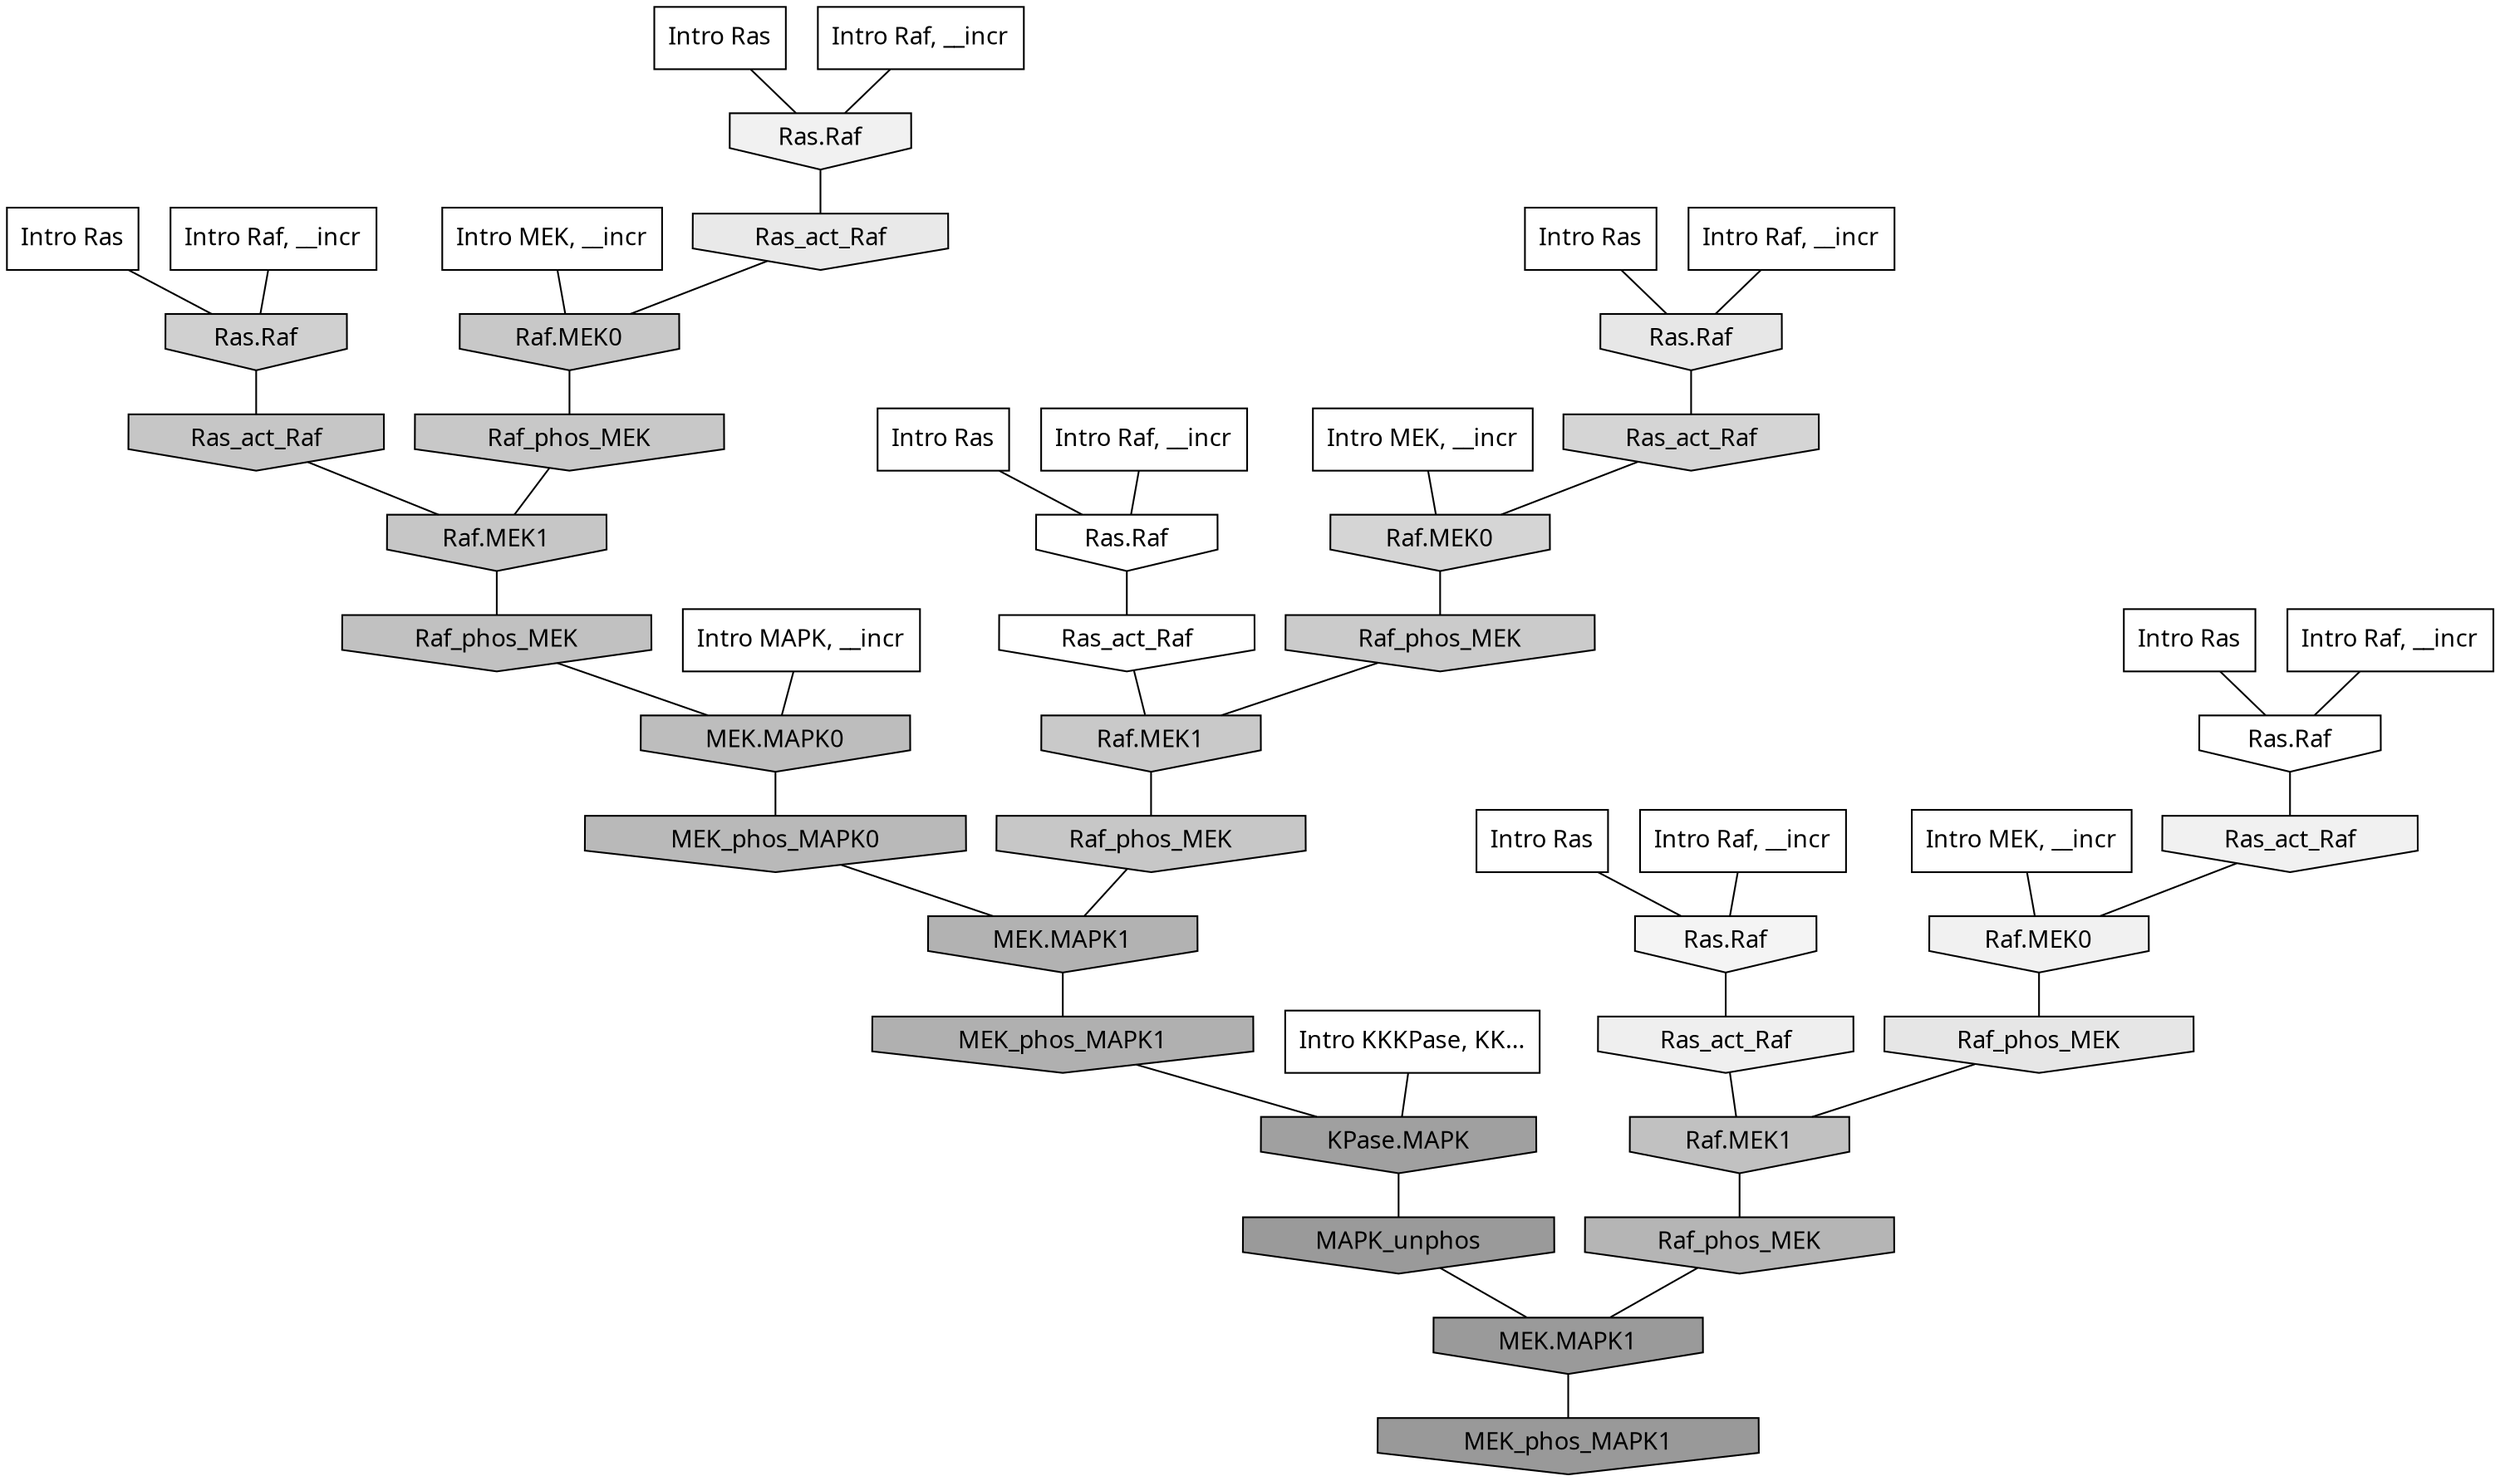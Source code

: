 digraph G{
  rankdir="TB";
  ranksep=0.30;
  node [fontname="CMU Serif"];
  edge [fontname="CMU Serif"];
  
  36 [label="Intro Ras", shape=rectangle, style=filled, fillcolor="0.000 0.000 1.000"]
  
  41 [label="Intro Ras", shape=rectangle, style=filled, fillcolor="0.000 0.000 1.000"]
  
  46 [label="Intro Ras", shape=rectangle, style=filled, fillcolor="0.000 0.000 1.000"]
  
  71 [label="Intro Ras", shape=rectangle, style=filled, fillcolor="0.000 0.000 1.000"]
  
  78 [label="Intro Ras", shape=rectangle, style=filled, fillcolor="0.000 0.000 1.000"]
  
  99 [label="Intro Ras", shape=rectangle, style=filled, fillcolor="0.000 0.000 1.000"]
  
  394 [label="Intro Raf, __incr", shape=rectangle, style=filled, fillcolor="0.000 0.000 1.000"]
  
  652 [label="Intro Raf, __incr", shape=rectangle, style=filled, fillcolor="0.000 0.000 1.000"]
  
  764 [label="Intro Raf, __incr", shape=rectangle, style=filled, fillcolor="0.000 0.000 1.000"]
  
  847 [label="Intro Raf, __incr", shape=rectangle, style=filled, fillcolor="0.000 0.000 1.000"]
  
  1018 [label="Intro Raf, __incr", shape=rectangle, style=filled, fillcolor="0.000 0.000 1.000"]
  
  1052 [label="Intro Raf, __incr", shape=rectangle, style=filled, fillcolor="0.000 0.000 1.000"]
  
  1430 [label="Intro MEK, __incr", shape=rectangle, style=filled, fillcolor="0.000 0.000 1.000"]
  
  1747 [label="Intro MEK, __incr", shape=rectangle, style=filled, fillcolor="0.000 0.000 1.000"]
  
  1791 [label="Intro MEK, __incr", shape=rectangle, style=filled, fillcolor="0.000 0.000 1.000"]
  
  2290 [label="Intro MAPK, __incr", shape=rectangle, style=filled, fillcolor="0.000 0.000 1.000"]
  
  3105 [label="Intro KKKPase, KK...", shape=rectangle, style=filled, fillcolor="0.000 0.000 1.000"]
  
  3224 [label="Ras.Raf", shape=invhouse, style=filled, fillcolor="0.000 0.000 1.000"]
  
  3259 [label="Ras.Raf", shape=invhouse, style=filled, fillcolor="0.000 0.000 1.000"]
  
  3299 [label="Ras_act_Raf", shape=invhouse, style=filled, fillcolor="0.000 0.000 1.000"]
  
  3713 [label="Ras.Raf", shape=invhouse, style=filled, fillcolor="0.000 0.000 0.956"]
  
  3906 [label="Ras_act_Raf", shape=invhouse, style=filled, fillcolor="0.000 0.000 0.945"]
  
  3909 [label="Raf.MEK0", shape=invhouse, style=filled, fillcolor="0.000 0.000 0.945"]
  
  3921 [label="Ras.Raf", shape=invhouse, style=filled, fillcolor="0.000 0.000 0.944"]
  
  4102 [label="Ras_act_Raf", shape=invhouse, style=filled, fillcolor="0.000 0.000 0.935"]
  
  4558 [label="Ras_act_Raf", shape=invhouse, style=filled, fillcolor="0.000 0.000 0.911"]
  
  4718 [label="Ras.Raf", shape=invhouse, style=filled, fillcolor="0.000 0.000 0.903"]
  
  4772 [label="Raf_phos_MEK", shape=invhouse, style=filled, fillcolor="0.000 0.000 0.900"]
  
  6291 [label="Ras_act_Raf", shape=invhouse, style=filled, fillcolor="0.000 0.000 0.833"]
  
  6293 [label="Raf.MEK0", shape=invhouse, style=filled, fillcolor="0.000 0.000 0.833"]
  
  6926 [label="Ras.Raf", shape=invhouse, style=filled, fillcolor="0.000 0.000 0.814"]
  
  7732 [label="Raf_phos_MEK", shape=invhouse, style=filled, fillcolor="0.000 0.000 0.794"]
  
  7974 [label="Raf.MEK1", shape=invhouse, style=filled, fillcolor="0.000 0.000 0.787"]
  
  8103 [label="Raf.MEK0", shape=invhouse, style=filled, fillcolor="0.000 0.000 0.785"]
  
  8125 [label="Raf_phos_MEK", shape=invhouse, style=filled, fillcolor="0.000 0.000 0.784"]
  
  8273 [label="Raf_phos_MEK", shape=invhouse, style=filled, fillcolor="0.000 0.000 0.781"]
  
  8463 [label="Ras_act_Raf", shape=invhouse, style=filled, fillcolor="0.000 0.000 0.776"]
  
  8465 [label="Raf.MEK1", shape=invhouse, style=filled, fillcolor="0.000 0.000 0.776"]
  
  9312 [label="Raf_phos_MEK", shape=invhouse, style=filled, fillcolor="0.000 0.000 0.757"]
  
  9533 [label="Raf.MEK1", shape=invhouse, style=filled, fillcolor="0.000 0.000 0.754"]
  
  10292 [label="MEK.MAPK0", shape=invhouse, style=filled, fillcolor="0.000 0.000 0.740"]
  
  11281 [label="MEK_phos_MAPK0", shape=invhouse, style=filled, fillcolor="0.000 0.000 0.725"]
  
  12422 [label="Raf_phos_MEK", shape=invhouse, style=filled, fillcolor="0.000 0.000 0.709"]
  
  13207 [label="MEK.MAPK1", shape=invhouse, style=filled, fillcolor="0.000 0.000 0.699"]
  
  14139 [label="MEK_phos_MAPK1", shape=invhouse, style=filled, fillcolor="0.000 0.000 0.688"]
  
  17659 [label="KPase.MAPK", shape=invhouse, style=filled, fillcolor="0.000 0.000 0.628"]
  
  18445 [label="MAPK_unphos", shape=invhouse, style=filled, fillcolor="0.000 0.000 0.602"]
  
  18449 [label="MEK.MAPK1", shape=invhouse, style=filled, fillcolor="0.000 0.000 0.602"]
  
  18562 [label="MEK_phos_MAPK1", shape=invhouse, style=filled, fillcolor="0.000 0.000 0.600"]
  
  
  18449 -> 18562 [dir=none, color="0.000 0.000 0.000"] 
  18445 -> 18449 [dir=none, color="0.000 0.000 0.000"] 
  17659 -> 18445 [dir=none, color="0.000 0.000 0.000"] 
  14139 -> 17659 [dir=none, color="0.000 0.000 0.000"] 
  13207 -> 14139 [dir=none, color="0.000 0.000 0.000"] 
  12422 -> 18449 [dir=none, color="0.000 0.000 0.000"] 
  11281 -> 13207 [dir=none, color="0.000 0.000 0.000"] 
  10292 -> 11281 [dir=none, color="0.000 0.000 0.000"] 
  9533 -> 12422 [dir=none, color="0.000 0.000 0.000"] 
  9312 -> 10292 [dir=none, color="0.000 0.000 0.000"] 
  8465 -> 9312 [dir=none, color="0.000 0.000 0.000"] 
  8463 -> 8465 [dir=none, color="0.000 0.000 0.000"] 
  8273 -> 13207 [dir=none, color="0.000 0.000 0.000"] 
  8125 -> 8465 [dir=none, color="0.000 0.000 0.000"] 
  8103 -> 8125 [dir=none, color="0.000 0.000 0.000"] 
  7974 -> 8273 [dir=none, color="0.000 0.000 0.000"] 
  7732 -> 7974 [dir=none, color="0.000 0.000 0.000"] 
  6926 -> 8463 [dir=none, color="0.000 0.000 0.000"] 
  6293 -> 7732 [dir=none, color="0.000 0.000 0.000"] 
  6291 -> 6293 [dir=none, color="0.000 0.000 0.000"] 
  4772 -> 9533 [dir=none, color="0.000 0.000 0.000"] 
  4718 -> 6291 [dir=none, color="0.000 0.000 0.000"] 
  4558 -> 8103 [dir=none, color="0.000 0.000 0.000"] 
  4102 -> 9533 [dir=none, color="0.000 0.000 0.000"] 
  3921 -> 4558 [dir=none, color="0.000 0.000 0.000"] 
  3909 -> 4772 [dir=none, color="0.000 0.000 0.000"] 
  3906 -> 3909 [dir=none, color="0.000 0.000 0.000"] 
  3713 -> 4102 [dir=none, color="0.000 0.000 0.000"] 
  3299 -> 7974 [dir=none, color="0.000 0.000 0.000"] 
  3259 -> 3299 [dir=none, color="0.000 0.000 0.000"] 
  3224 -> 3906 [dir=none, color="0.000 0.000 0.000"] 
  3105 -> 17659 [dir=none, color="0.000 0.000 0.000"] 
  2290 -> 10292 [dir=none, color="0.000 0.000 0.000"] 
  1791 -> 3909 [dir=none, color="0.000 0.000 0.000"] 
  1747 -> 8103 [dir=none, color="0.000 0.000 0.000"] 
  1430 -> 6293 [dir=none, color="0.000 0.000 0.000"] 
  1052 -> 3713 [dir=none, color="0.000 0.000 0.000"] 
  1018 -> 3259 [dir=none, color="0.000 0.000 0.000"] 
  847 -> 4718 [dir=none, color="0.000 0.000 0.000"] 
  764 -> 6926 [dir=none, color="0.000 0.000 0.000"] 
  652 -> 3921 [dir=none, color="0.000 0.000 0.000"] 
  394 -> 3224 [dir=none, color="0.000 0.000 0.000"] 
  99 -> 3921 [dir=none, color="0.000 0.000 0.000"] 
  78 -> 3713 [dir=none, color="0.000 0.000 0.000"] 
  71 -> 3224 [dir=none, color="0.000 0.000 0.000"] 
  46 -> 4718 [dir=none, color="0.000 0.000 0.000"] 
  41 -> 3259 [dir=none, color="0.000 0.000 0.000"] 
  36 -> 6926 [dir=none, color="0.000 0.000 0.000"] 
  
  }
